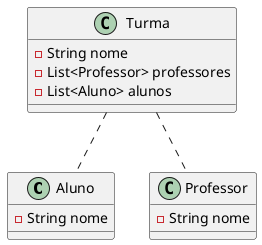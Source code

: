 @startuml
class Aluno {
- String nome
}

class Professor {
- String nome
}

class Turma {
- String nome
- List<Professor> professores
- List<Aluno> alunos
}
Turma .. Aluno
Turma .. Professor
@enduml

